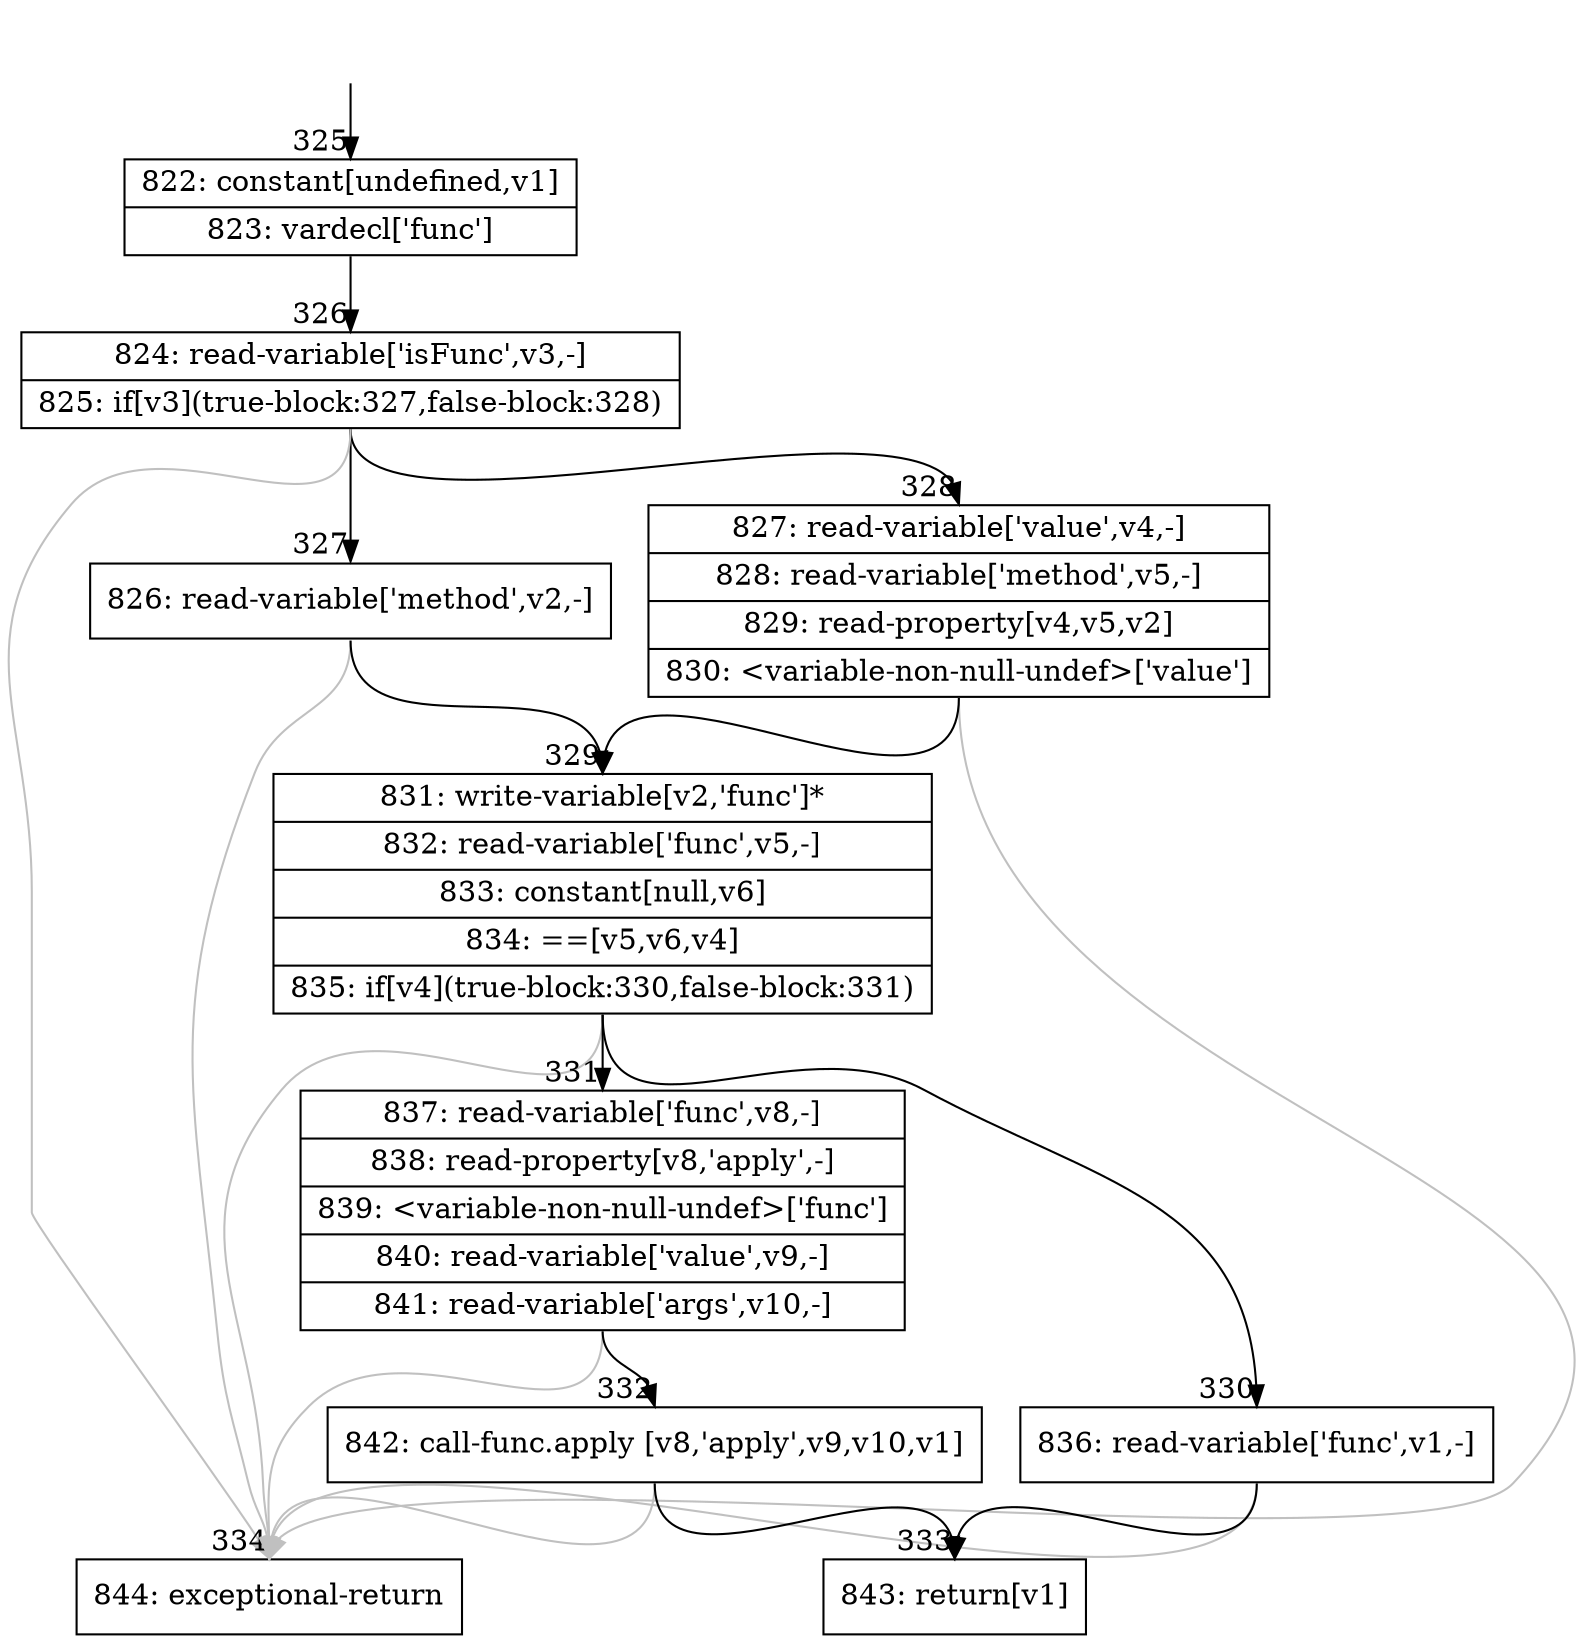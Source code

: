 digraph {
rankdir="TD"
BB_entry30[shape=none,label=""];
BB_entry30 -> BB325 [tailport=s, headport=n, headlabel="    325"]
BB325 [shape=record label="{822: constant[undefined,v1]|823: vardecl['func']}" ] 
BB325 -> BB326 [tailport=s, headport=n, headlabel="      326"]
BB326 [shape=record label="{824: read-variable['isFunc',v3,-]|825: if[v3](true-block:327,false-block:328)}" ] 
BB326 -> BB327 [tailport=s, headport=n, headlabel="      327"]
BB326 -> BB328 [tailport=s, headport=n, headlabel="      328"]
BB326 -> BB334 [tailport=s, headport=n, color=gray, headlabel="      334"]
BB327 [shape=record label="{826: read-variable['method',v2,-]}" ] 
BB327 -> BB329 [tailport=s, headport=n, headlabel="      329"]
BB327 -> BB334 [tailport=s, headport=n, color=gray]
BB328 [shape=record label="{827: read-variable['value',v4,-]|828: read-variable['method',v5,-]|829: read-property[v4,v5,v2]|830: \<variable-non-null-undef\>['value']}" ] 
BB328 -> BB329 [tailport=s, headport=n]
BB328 -> BB334 [tailport=s, headport=n, color=gray]
BB329 [shape=record label="{831: write-variable[v2,'func']*|832: read-variable['func',v5,-]|833: constant[null,v6]|834: ==[v5,v6,v4]|835: if[v4](true-block:330,false-block:331)}" ] 
BB329 -> BB330 [tailport=s, headport=n, headlabel="      330"]
BB329 -> BB331 [tailport=s, headport=n, headlabel="      331"]
BB329 -> BB334 [tailport=s, headport=n, color=gray]
BB330 [shape=record label="{836: read-variable['func',v1,-]}" ] 
BB330 -> BB333 [tailport=s, headport=n, headlabel="      333"]
BB330 -> BB334 [tailport=s, headport=n, color=gray]
BB331 [shape=record label="{837: read-variable['func',v8,-]|838: read-property[v8,'apply',-]|839: \<variable-non-null-undef\>['func']|840: read-variable['value',v9,-]|841: read-variable['args',v10,-]}" ] 
BB331 -> BB332 [tailport=s, headport=n, headlabel="      332"]
BB331 -> BB334 [tailport=s, headport=n, color=gray]
BB332 [shape=record label="{842: call-func.apply [v8,'apply',v9,v10,v1]}" ] 
BB332 -> BB333 [tailport=s, headport=n]
BB332 -> BB334 [tailport=s, headport=n, color=gray]
BB333 [shape=record label="{843: return[v1]}" ] 
BB334 [shape=record label="{844: exceptional-return}" ] 
//#$~ 283
}
